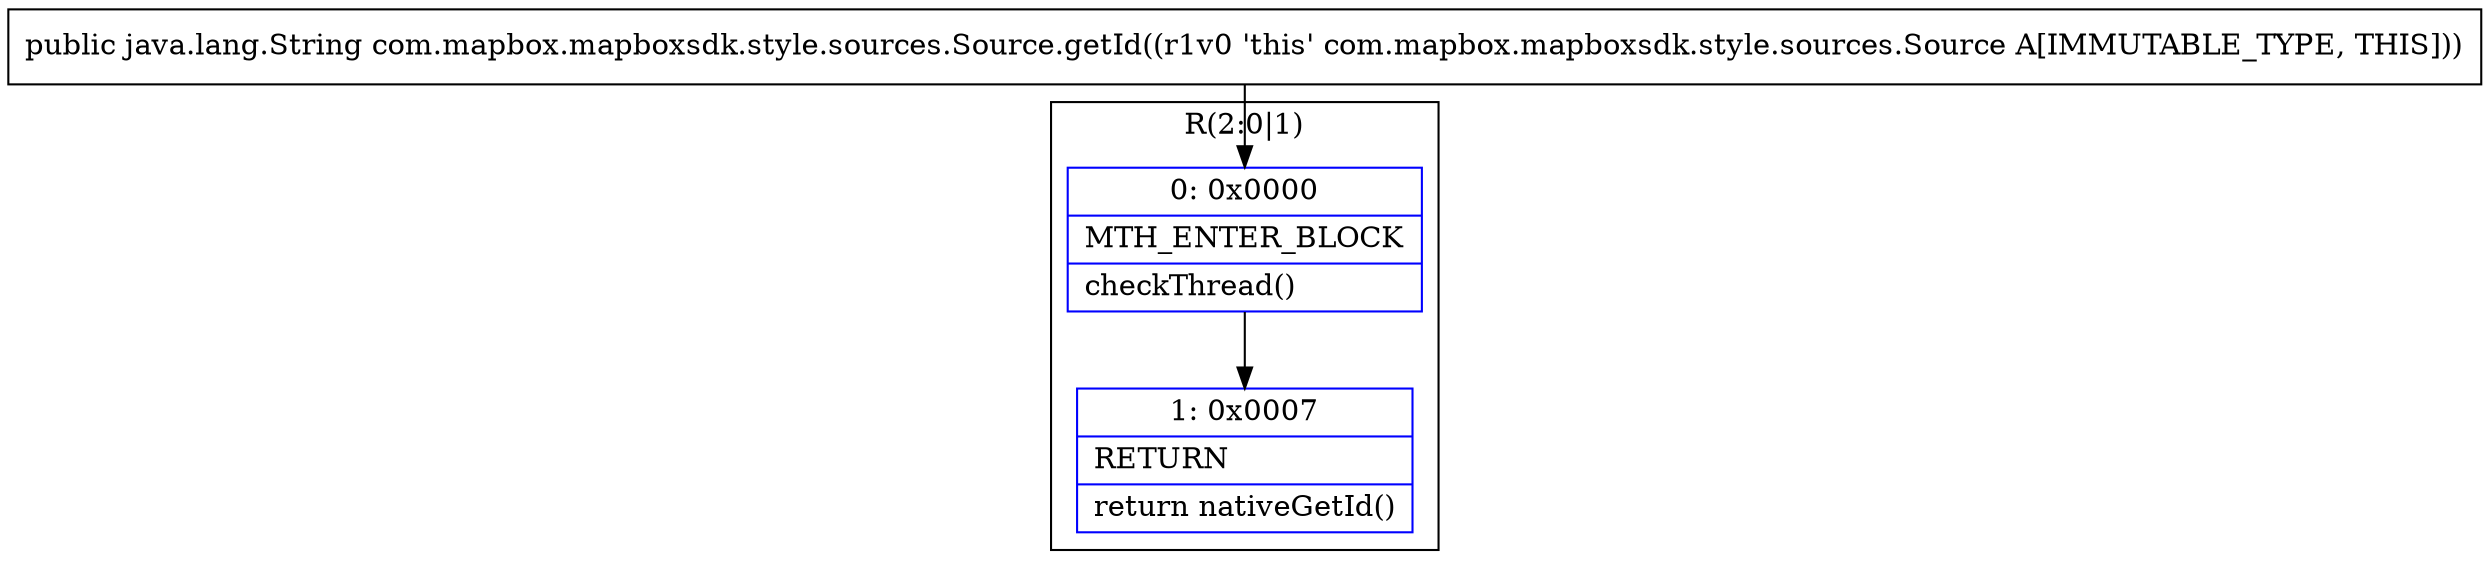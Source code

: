 digraph "CFG forcom.mapbox.mapboxsdk.style.sources.Source.getId()Ljava\/lang\/String;" {
subgraph cluster_Region_826996613 {
label = "R(2:0|1)";
node [shape=record,color=blue];
Node_0 [shape=record,label="{0\:\ 0x0000|MTH_ENTER_BLOCK\l|checkThread()\l}"];
Node_1 [shape=record,label="{1\:\ 0x0007|RETURN\l|return nativeGetId()\l}"];
}
MethodNode[shape=record,label="{public java.lang.String com.mapbox.mapboxsdk.style.sources.Source.getId((r1v0 'this' com.mapbox.mapboxsdk.style.sources.Source A[IMMUTABLE_TYPE, THIS])) }"];
MethodNode -> Node_0;
Node_0 -> Node_1;
}

